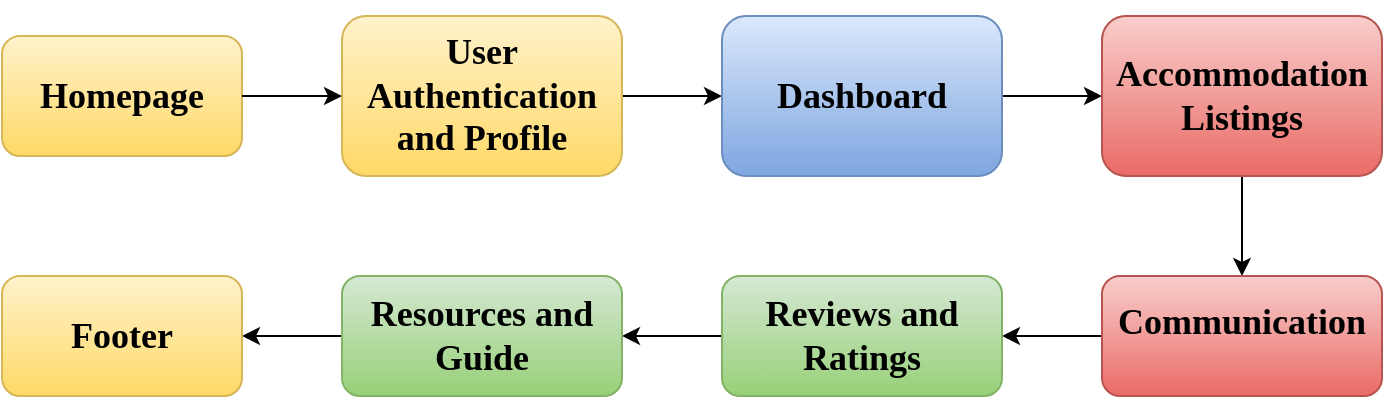 <mxfile version="23.1.7" type="github">
  <diagram id="C5RBs43oDa-KdzZeNtuy" name="Page-1">
    <mxGraphModel dx="1050" dy="522" grid="1" gridSize="10" guides="1" tooltips="1" connect="1" arrows="1" fold="1" page="1" pageScale="1" pageWidth="827" pageHeight="1169" math="0" shadow="0">
      <root>
        <mxCell id="WIyWlLk6GJQsqaUBKTNV-0" />
        <mxCell id="WIyWlLk6GJQsqaUBKTNV-1" parent="WIyWlLk6GJQsqaUBKTNV-0" />
        <mxCell id="AGDgAh6euyIy4jvkdhP6-1" value="&lt;h2&gt;&lt;font face=&quot;Comic Sans MS&quot;&gt;Homepage&lt;/font&gt;&lt;/h2&gt;" style="rounded=1;whiteSpace=wrap;html=1;fillColor=#fff2cc;strokeColor=#d6b656;gradientColor=#ffd966;" vertex="1" parent="WIyWlLk6GJQsqaUBKTNV-1">
          <mxGeometry x="40" y="100" width="120" height="60" as="geometry" />
        </mxCell>
        <mxCell id="AGDgAh6euyIy4jvkdhP6-10" value="" style="edgeStyle=orthogonalEdgeStyle;rounded=0;orthogonalLoop=1;jettySize=auto;html=1;" edge="1" parent="WIyWlLk6GJQsqaUBKTNV-1" source="AGDgAh6euyIy4jvkdhP6-2" target="AGDgAh6euyIy4jvkdhP6-9">
          <mxGeometry relative="1" as="geometry" />
        </mxCell>
        <mxCell id="AGDgAh6euyIy4jvkdhP6-2" value="&lt;h2&gt;&lt;font face=&quot;Comic Sans MS&quot;&gt;User Authentication and Profile&lt;/font&gt;&lt;br&gt;&lt;/h2&gt;" style="rounded=1;whiteSpace=wrap;html=1;fillColor=#fff2cc;gradientColor=#ffd966;strokeColor=#d6b656;" vertex="1" parent="WIyWlLk6GJQsqaUBKTNV-1">
          <mxGeometry x="210" y="90" width="140" height="80" as="geometry" />
        </mxCell>
        <mxCell id="AGDgAh6euyIy4jvkdhP6-13" value="" style="edgeStyle=orthogonalEdgeStyle;rounded=0;orthogonalLoop=1;jettySize=auto;html=1;" edge="1" parent="WIyWlLk6GJQsqaUBKTNV-1" source="AGDgAh6euyIy4jvkdhP6-9" target="AGDgAh6euyIy4jvkdhP6-12">
          <mxGeometry relative="1" as="geometry" />
        </mxCell>
        <mxCell id="AGDgAh6euyIy4jvkdhP6-9" value="&lt;h2&gt;&lt;font face=&quot;Comic Sans MS&quot;&gt;Dashboard&lt;/font&gt;&lt;br&gt;&lt;/h2&gt;" style="rounded=1;whiteSpace=wrap;html=1;fillColor=#dae8fc;strokeColor=#6c8ebf;gradientColor=#7ea6e0;" vertex="1" parent="WIyWlLk6GJQsqaUBKTNV-1">
          <mxGeometry x="400" y="90" width="140" height="80" as="geometry" />
        </mxCell>
        <mxCell id="AGDgAh6euyIy4jvkdhP6-11" value="" style="endArrow=classic;html=1;rounded=0;entryX=0;entryY=0.5;entryDx=0;entryDy=0;exitX=1;exitY=0.5;exitDx=0;exitDy=0;" edge="1" parent="WIyWlLk6GJQsqaUBKTNV-1" source="AGDgAh6euyIy4jvkdhP6-1" target="AGDgAh6euyIy4jvkdhP6-2">
          <mxGeometry width="50" height="50" relative="1" as="geometry">
            <mxPoint x="160" y="155" as="sourcePoint" />
            <mxPoint x="210" y="105" as="targetPoint" />
          </mxGeometry>
        </mxCell>
        <mxCell id="AGDgAh6euyIy4jvkdhP6-16" value="" style="edgeStyle=orthogonalEdgeStyle;rounded=0;orthogonalLoop=1;jettySize=auto;html=1;" edge="1" parent="WIyWlLk6GJQsqaUBKTNV-1" source="AGDgAh6euyIy4jvkdhP6-12" target="AGDgAh6euyIy4jvkdhP6-15">
          <mxGeometry relative="1" as="geometry" />
        </mxCell>
        <mxCell id="AGDgAh6euyIy4jvkdhP6-12" value="&lt;h2&gt;&lt;font face=&quot;Comic Sans MS&quot;&gt;Accommodation Listings&lt;/font&gt;&lt;br&gt;&lt;/h2&gt;" style="rounded=1;whiteSpace=wrap;html=1;fillColor=#f8cecc;gradientColor=#ea6b66;strokeColor=#b85450;" vertex="1" parent="WIyWlLk6GJQsqaUBKTNV-1">
          <mxGeometry x="590" y="90" width="140" height="80" as="geometry" />
        </mxCell>
        <mxCell id="AGDgAh6euyIy4jvkdhP6-18" value="" style="edgeStyle=orthogonalEdgeStyle;rounded=0;orthogonalLoop=1;jettySize=auto;html=1;" edge="1" parent="WIyWlLk6GJQsqaUBKTNV-1" source="AGDgAh6euyIy4jvkdhP6-15" target="AGDgAh6euyIy4jvkdhP6-17">
          <mxGeometry relative="1" as="geometry" />
        </mxCell>
        <mxCell id="AGDgAh6euyIy4jvkdhP6-15" value="&lt;h2&gt;&lt;font face=&quot;Comic Sans MS&quot;&gt;Communication&lt;/font&gt;&lt;/h2&gt;&lt;div&gt;&lt;br&gt;&lt;/div&gt;" style="rounded=1;whiteSpace=wrap;html=1;fillColor=#f8cecc;gradientColor=#ea6b66;strokeColor=#b85450;" vertex="1" parent="WIyWlLk6GJQsqaUBKTNV-1">
          <mxGeometry x="590" y="220" width="140" height="60" as="geometry" />
        </mxCell>
        <mxCell id="AGDgAh6euyIy4jvkdhP6-20" value="" style="edgeStyle=orthogonalEdgeStyle;rounded=0;orthogonalLoop=1;jettySize=auto;html=1;" edge="1" parent="WIyWlLk6GJQsqaUBKTNV-1" source="AGDgAh6euyIy4jvkdhP6-17" target="AGDgAh6euyIy4jvkdhP6-19">
          <mxGeometry relative="1" as="geometry" />
        </mxCell>
        <mxCell id="AGDgAh6euyIy4jvkdhP6-17" value="&lt;h2&gt;&lt;font face=&quot;Comic Sans MS&quot;&gt;Reviews and Ratings&lt;/font&gt;&lt;br&gt;&lt;/h2&gt;" style="rounded=1;whiteSpace=wrap;html=1;fillColor=#d5e8d4;gradientColor=#97d077;strokeColor=#82b366;" vertex="1" parent="WIyWlLk6GJQsqaUBKTNV-1">
          <mxGeometry x="400" y="220" width="140" height="60" as="geometry" />
        </mxCell>
        <mxCell id="AGDgAh6euyIy4jvkdhP6-22" value="" style="edgeStyle=orthogonalEdgeStyle;rounded=0;orthogonalLoop=1;jettySize=auto;html=1;" edge="1" parent="WIyWlLk6GJQsqaUBKTNV-1" source="AGDgAh6euyIy4jvkdhP6-19" target="AGDgAh6euyIy4jvkdhP6-21">
          <mxGeometry relative="1" as="geometry" />
        </mxCell>
        <mxCell id="AGDgAh6euyIy4jvkdhP6-19" value="&lt;h2&gt;&lt;font face=&quot;Comic Sans MS&quot;&gt;Resources and Guide&lt;/font&gt;&lt;br&gt;&lt;/h2&gt;" style="rounded=1;whiteSpace=wrap;html=1;fillColor=#d5e8d4;gradientColor=#97d077;strokeColor=#82b366;" vertex="1" parent="WIyWlLk6GJQsqaUBKTNV-1">
          <mxGeometry x="210" y="220" width="140" height="60" as="geometry" />
        </mxCell>
        <mxCell id="AGDgAh6euyIy4jvkdhP6-21" value="&lt;h2&gt;&lt;font face=&quot;Comic Sans MS&quot;&gt;Footer&lt;/font&gt;&lt;br&gt;&lt;/h2&gt;" style="rounded=1;whiteSpace=wrap;html=1;fillColor=#fff2cc;gradientColor=#ffd966;strokeColor=#d6b656;" vertex="1" parent="WIyWlLk6GJQsqaUBKTNV-1">
          <mxGeometry x="40" y="220" width="120" height="60" as="geometry" />
        </mxCell>
      </root>
    </mxGraphModel>
  </diagram>
</mxfile>
